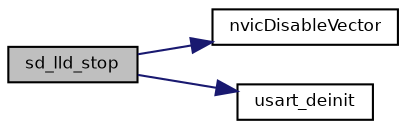 digraph "sd_lld_stop"
{
  bgcolor="transparent";
  edge [fontname="Helvetica",fontsize="8",labelfontname="Helvetica",labelfontsize="8"];
  node [fontname="Helvetica",fontsize="8",shape=record];
  rankdir="LR";
  Node20 [label="sd_lld_stop",height=0.2,width=0.4,color="black", fillcolor="grey75", style="filled", fontcolor="black"];
  Node20 -> Node21 [color="midnightblue",fontsize="8",style="solid",fontname="Helvetica"];
  Node21 [label="nvicDisableVector",height=0.2,width=0.4,color="black",URL="$group___c_o_m_m_o_n___a_r_m_c_mx___n_v_i_c.html#gafdc14a7abfb6cb5fd2dd93a05767bbf8",tooltip="Disables an interrupt handler. "];
  Node20 -> Node22 [color="midnightblue",fontsize="8",style="solid",fontname="Helvetica"];
  Node22 [label="usart_deinit",height=0.2,width=0.4,color="black",URL="$group___s_e_r_i_a_l.html#ga6d563f169da8692e3443bdf554e22914",tooltip="USART de-initialization. "];
}
